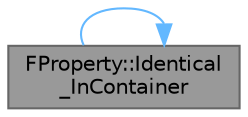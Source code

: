 digraph "FProperty::Identical_InContainer"
{
 // INTERACTIVE_SVG=YES
 // LATEX_PDF_SIZE
  bgcolor="transparent";
  edge [fontname=Helvetica,fontsize=10,labelfontname=Helvetica,labelfontsize=10];
  node [fontname=Helvetica,fontsize=10,shape=box,height=0.2,width=0.4];
  rankdir="RL";
  Node1 [id="Node000001",label="FProperty::Identical\l_InContainer",height=0.2,width=0.4,color="gray40", fillcolor="grey60", style="filled", fontcolor="black",tooltip="Determines whether the property values are identical."];
  Node1 -> Node1 [id="edge1_Node000001_Node000001",dir="back",color="steelblue1",style="solid",tooltip=" "];
}
